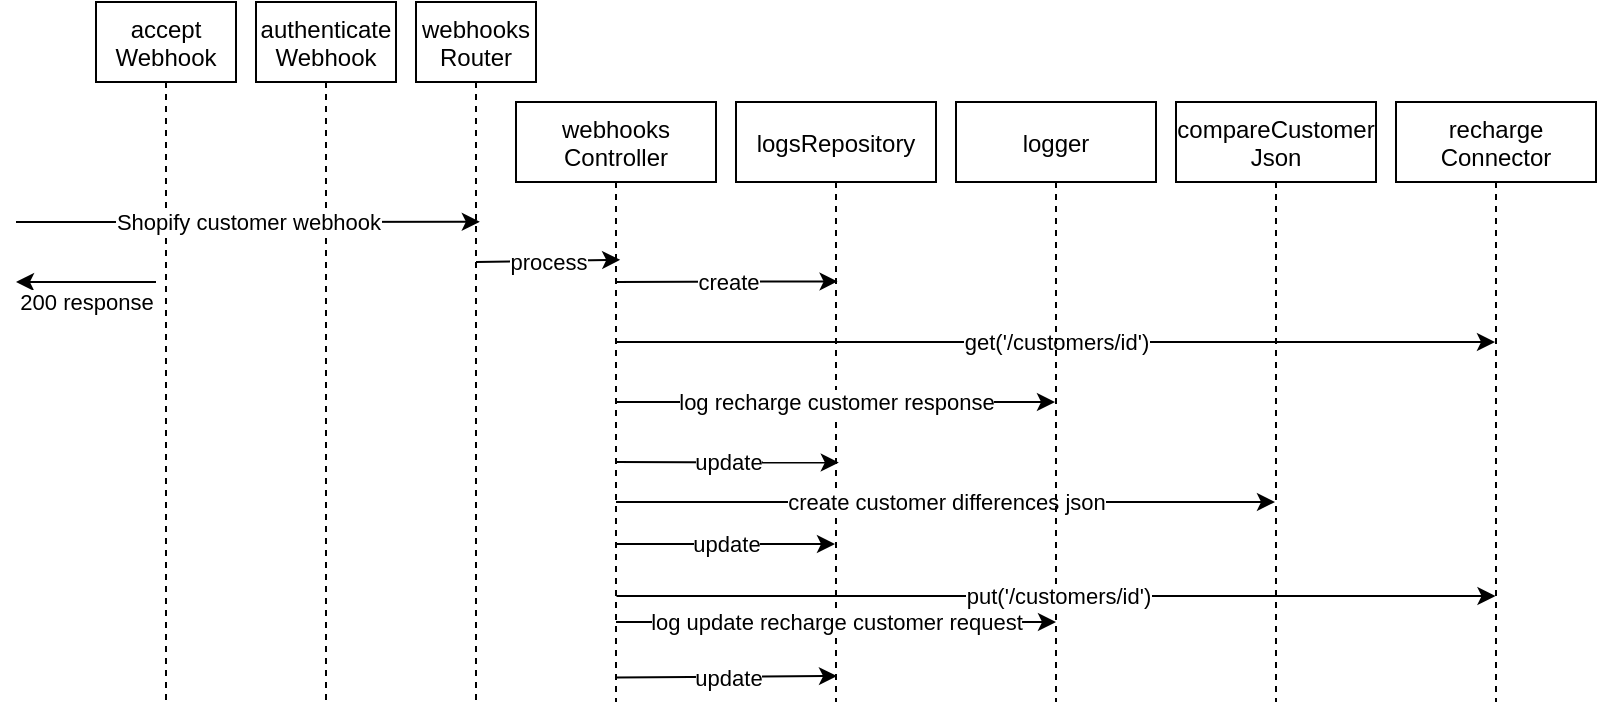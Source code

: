 <mxfile version="15.7.0" type="github">
  <diagram id="kgpKYQtTHZ0yAKxKKP6v" name="Page-1">
    <mxGraphModel dx="1446" dy="828" grid="1" gridSize="10" guides="1" tooltips="1" connect="1" arrows="1" fold="1" page="1" pageScale="1" pageWidth="850" pageHeight="1100" math="0" shadow="0">
      <root>
        <mxCell id="0" />
        <mxCell id="1" parent="0" />
        <mxCell id="3nuBFxr9cyL0pnOWT2aG-1" value="accept&#xa;Webhook" style="shape=umlLifeline;perimeter=lifelinePerimeter;container=1;collapsible=0;recursiveResize=0;rounded=0;shadow=0;strokeWidth=1;" parent="1" vertex="1">
          <mxGeometry x="50" y="30" width="70" height="350" as="geometry" />
        </mxCell>
        <mxCell id="1okAeuORKBiBFYY5BaOz-12" value="" style="endArrow=classic;html=1;rounded=0;" edge="1" parent="3nuBFxr9cyL0pnOWT2aG-1">
          <mxGeometry relative="1" as="geometry">
            <mxPoint x="30" y="140" as="sourcePoint" />
            <mxPoint x="-40" y="140" as="targetPoint" />
          </mxGeometry>
        </mxCell>
        <mxCell id="1okAeuORKBiBFYY5BaOz-13" value="200 response" style="edgeLabel;resizable=0;html=1;align=center;verticalAlign=middle;" connectable="0" vertex="1" parent="1okAeuORKBiBFYY5BaOz-12">
          <mxGeometry relative="1" as="geometry">
            <mxPoint y="10" as="offset" />
          </mxGeometry>
        </mxCell>
        <mxCell id="3nuBFxr9cyL0pnOWT2aG-5" value="authenticate&#xa;Webhook" style="shape=umlLifeline;perimeter=lifelinePerimeter;container=1;collapsible=0;recursiveResize=0;rounded=0;shadow=0;strokeWidth=1;" parent="1" vertex="1">
          <mxGeometry x="130" y="30" width="70" height="350" as="geometry" />
        </mxCell>
        <mxCell id="1okAeuORKBiBFYY5BaOz-1" value="webhooks&#xa;Router" style="shape=umlLifeline;perimeter=lifelinePerimeter;container=1;collapsible=0;recursiveResize=0;rounded=0;shadow=0;strokeWidth=1;" vertex="1" parent="1">
          <mxGeometry x="210" y="30" width="60" height="350" as="geometry" />
        </mxCell>
        <mxCell id="1okAeuORKBiBFYY5BaOz-14" value="" style="endArrow=classic;html=1;rounded=0;entryX=0.521;entryY=0.263;entryDx=0;entryDy=0;entryPerimeter=0;" edge="1" parent="1okAeuORKBiBFYY5BaOz-1" target="1okAeuORKBiBFYY5BaOz-2">
          <mxGeometry relative="1" as="geometry">
            <mxPoint x="30" y="130" as="sourcePoint" />
            <mxPoint x="130" y="130" as="targetPoint" />
          </mxGeometry>
        </mxCell>
        <mxCell id="1okAeuORKBiBFYY5BaOz-15" value="process" style="edgeLabel;resizable=0;html=1;align=center;verticalAlign=middle;" connectable="0" vertex="1" parent="1okAeuORKBiBFYY5BaOz-14">
          <mxGeometry relative="1" as="geometry" />
        </mxCell>
        <mxCell id="1okAeuORKBiBFYY5BaOz-2" value="webhooks&#xa;Controller" style="shape=umlLifeline;perimeter=lifelinePerimeter;container=1;collapsible=0;recursiveResize=0;rounded=0;shadow=0;strokeWidth=1;" vertex="1" parent="1">
          <mxGeometry x="260" y="80" width="100" height="300" as="geometry" />
        </mxCell>
        <mxCell id="1okAeuORKBiBFYY5BaOz-16" value="" style="endArrow=classic;html=1;rounded=0;entryX=0.508;entryY=0.299;entryDx=0;entryDy=0;entryPerimeter=0;" edge="1" parent="1okAeuORKBiBFYY5BaOz-2" target="1okAeuORKBiBFYY5BaOz-4">
          <mxGeometry relative="1" as="geometry">
            <mxPoint x="50" y="90" as="sourcePoint" />
            <mxPoint x="150" y="90" as="targetPoint" />
          </mxGeometry>
        </mxCell>
        <mxCell id="1okAeuORKBiBFYY5BaOz-17" value="create" style="edgeLabel;resizable=0;html=1;align=center;verticalAlign=middle;" connectable="0" vertex="1" parent="1okAeuORKBiBFYY5BaOz-16">
          <mxGeometry relative="1" as="geometry" />
        </mxCell>
        <mxCell id="1okAeuORKBiBFYY5BaOz-18" value="" style="endArrow=classic;html=1;rounded=0;" edge="1" parent="1okAeuORKBiBFYY5BaOz-2" target="1okAeuORKBiBFYY5BaOz-7">
          <mxGeometry relative="1" as="geometry">
            <mxPoint x="50" y="120" as="sourcePoint" />
            <mxPoint x="150" y="120" as="targetPoint" />
          </mxGeometry>
        </mxCell>
        <mxCell id="1okAeuORKBiBFYY5BaOz-19" value="get(&#39;/customers/id&#39;)" style="edgeLabel;resizable=0;html=1;align=center;verticalAlign=middle;" connectable="0" vertex="1" parent="1okAeuORKBiBFYY5BaOz-18">
          <mxGeometry relative="1" as="geometry" />
        </mxCell>
        <mxCell id="1okAeuORKBiBFYY5BaOz-22" value="" style="endArrow=classic;html=1;rounded=0;entryX=0.514;entryY=0.601;entryDx=0;entryDy=0;entryPerimeter=0;" edge="1" parent="1okAeuORKBiBFYY5BaOz-2" target="1okAeuORKBiBFYY5BaOz-4">
          <mxGeometry relative="1" as="geometry">
            <mxPoint x="50" y="180" as="sourcePoint" />
            <mxPoint x="150" y="180" as="targetPoint" />
          </mxGeometry>
        </mxCell>
        <mxCell id="1okAeuORKBiBFYY5BaOz-23" value="update" style="edgeLabel;resizable=0;html=1;align=center;verticalAlign=middle;" connectable="0" vertex="1" parent="1okAeuORKBiBFYY5BaOz-22">
          <mxGeometry relative="1" as="geometry" />
        </mxCell>
        <mxCell id="1okAeuORKBiBFYY5BaOz-4" value="logsRepository" style="shape=umlLifeline;perimeter=lifelinePerimeter;container=1;collapsible=0;recursiveResize=0;rounded=0;shadow=0;strokeWidth=1;" vertex="1" parent="1">
          <mxGeometry x="370" y="80" width="100" height="300" as="geometry" />
        </mxCell>
        <mxCell id="1okAeuORKBiBFYY5BaOz-25" value="" style="endArrow=classic;html=1;rounded=0;" edge="1" parent="1okAeuORKBiBFYY5BaOz-4">
          <mxGeometry relative="1" as="geometry">
            <mxPoint x="-60" y="200" as="sourcePoint" />
            <mxPoint x="269.5" y="200" as="targetPoint" />
          </mxGeometry>
        </mxCell>
        <mxCell id="1okAeuORKBiBFYY5BaOz-26" value="create customer differences json" style="edgeLabel;resizable=0;html=1;align=center;verticalAlign=middle;" connectable="0" vertex="1" parent="1okAeuORKBiBFYY5BaOz-25">
          <mxGeometry relative="1" as="geometry" />
        </mxCell>
        <mxCell id="1okAeuORKBiBFYY5BaOz-27" value="" style="endArrow=classic;html=1;rounded=0;" edge="1" parent="1okAeuORKBiBFYY5BaOz-4">
          <mxGeometry relative="1" as="geometry">
            <mxPoint x="-60" y="221" as="sourcePoint" />
            <mxPoint x="49.5" y="221" as="targetPoint" />
          </mxGeometry>
        </mxCell>
        <mxCell id="1okAeuORKBiBFYY5BaOz-28" value="update" style="edgeLabel;resizable=0;html=1;align=center;verticalAlign=middle;" connectable="0" vertex="1" parent="1okAeuORKBiBFYY5BaOz-27">
          <mxGeometry relative="1" as="geometry" />
        </mxCell>
        <mxCell id="1okAeuORKBiBFYY5BaOz-31" value="" style="endArrow=classic;html=1;rounded=0;entryX=0.505;entryY=0.831;entryDx=0;entryDy=0;entryPerimeter=0;" edge="1" parent="1okAeuORKBiBFYY5BaOz-4">
          <mxGeometry relative="1" as="geometry">
            <mxPoint x="-60" y="287.7" as="sourcePoint" />
            <mxPoint x="50.5" y="287.0" as="targetPoint" />
          </mxGeometry>
        </mxCell>
        <mxCell id="1okAeuORKBiBFYY5BaOz-32" value="update" style="edgeLabel;resizable=0;html=1;align=center;verticalAlign=middle;" connectable="0" vertex="1" parent="1okAeuORKBiBFYY5BaOz-31">
          <mxGeometry relative="1" as="geometry" />
        </mxCell>
        <mxCell id="1okAeuORKBiBFYY5BaOz-5" value="logger" style="shape=umlLifeline;perimeter=lifelinePerimeter;container=1;collapsible=0;recursiveResize=0;rounded=0;shadow=0;strokeWidth=1;" vertex="1" parent="1">
          <mxGeometry x="480" y="80" width="100" height="300" as="geometry" />
        </mxCell>
        <mxCell id="1okAeuORKBiBFYY5BaOz-33" value="" style="endArrow=classic;html=1;rounded=0;" edge="1" parent="1okAeuORKBiBFYY5BaOz-5">
          <mxGeometry relative="1" as="geometry">
            <mxPoint x="-170" y="260" as="sourcePoint" />
            <mxPoint x="50" y="260" as="targetPoint" />
          </mxGeometry>
        </mxCell>
        <mxCell id="1okAeuORKBiBFYY5BaOz-34" value="log update recharge customer request" style="edgeLabel;resizable=0;html=1;align=center;verticalAlign=middle;" connectable="0" vertex="1" parent="1okAeuORKBiBFYY5BaOz-33">
          <mxGeometry relative="1" as="geometry" />
        </mxCell>
        <mxCell id="1okAeuORKBiBFYY5BaOz-6" value="compareCustomer&#xa;Json" style="shape=umlLifeline;perimeter=lifelinePerimeter;container=1;collapsible=0;recursiveResize=0;rounded=0;shadow=0;strokeWidth=1;" vertex="1" parent="1">
          <mxGeometry x="590" y="80" width="100" height="300" as="geometry" />
        </mxCell>
        <mxCell id="1okAeuORKBiBFYY5BaOz-29" value="" style="endArrow=classic;html=1;rounded=0;" edge="1" parent="1okAeuORKBiBFYY5BaOz-6">
          <mxGeometry relative="1" as="geometry">
            <mxPoint x="-279.75" y="247" as="sourcePoint" />
            <mxPoint x="159.75" y="247" as="targetPoint" />
          </mxGeometry>
        </mxCell>
        <mxCell id="1okAeuORKBiBFYY5BaOz-30" value="put(&#39;/customers/id&#39;)" style="edgeLabel;resizable=0;html=1;align=center;verticalAlign=middle;" connectable="0" vertex="1" parent="1okAeuORKBiBFYY5BaOz-29">
          <mxGeometry relative="1" as="geometry" />
        </mxCell>
        <mxCell id="1okAeuORKBiBFYY5BaOz-7" value="recharge&#xa;Connector" style="shape=umlLifeline;perimeter=lifelinePerimeter;container=1;collapsible=0;recursiveResize=0;rounded=0;shadow=0;strokeWidth=1;" vertex="1" parent="1">
          <mxGeometry x="700" y="80" width="100" height="300" as="geometry" />
        </mxCell>
        <mxCell id="1okAeuORKBiBFYY5BaOz-10" value="" style="endArrow=classic;html=1;rounded=0;entryX=0.532;entryY=0.314;entryDx=0;entryDy=0;entryPerimeter=0;" edge="1" parent="1" target="1okAeuORKBiBFYY5BaOz-1">
          <mxGeometry relative="1" as="geometry">
            <mxPoint x="10" y="140" as="sourcePoint" />
            <mxPoint x="110" y="140" as="targetPoint" />
          </mxGeometry>
        </mxCell>
        <mxCell id="1okAeuORKBiBFYY5BaOz-11" value="Shopify customer webhook" style="edgeLabel;resizable=0;html=1;align=center;verticalAlign=middle;" connectable="0" vertex="1" parent="1okAeuORKBiBFYY5BaOz-10">
          <mxGeometry relative="1" as="geometry" />
        </mxCell>
        <mxCell id="1okAeuORKBiBFYY5BaOz-20" value="" style="endArrow=classic;html=1;rounded=0;" edge="1" parent="1" source="1okAeuORKBiBFYY5BaOz-2" target="1okAeuORKBiBFYY5BaOz-5">
          <mxGeometry relative="1" as="geometry">
            <mxPoint x="400" y="220" as="sourcePoint" />
            <mxPoint x="500" y="220" as="targetPoint" />
          </mxGeometry>
        </mxCell>
        <mxCell id="1okAeuORKBiBFYY5BaOz-21" value="log recharge customer response" style="edgeLabel;resizable=0;html=1;align=center;verticalAlign=middle;" connectable="0" vertex="1" parent="1okAeuORKBiBFYY5BaOz-20">
          <mxGeometry relative="1" as="geometry" />
        </mxCell>
      </root>
    </mxGraphModel>
  </diagram>
</mxfile>

